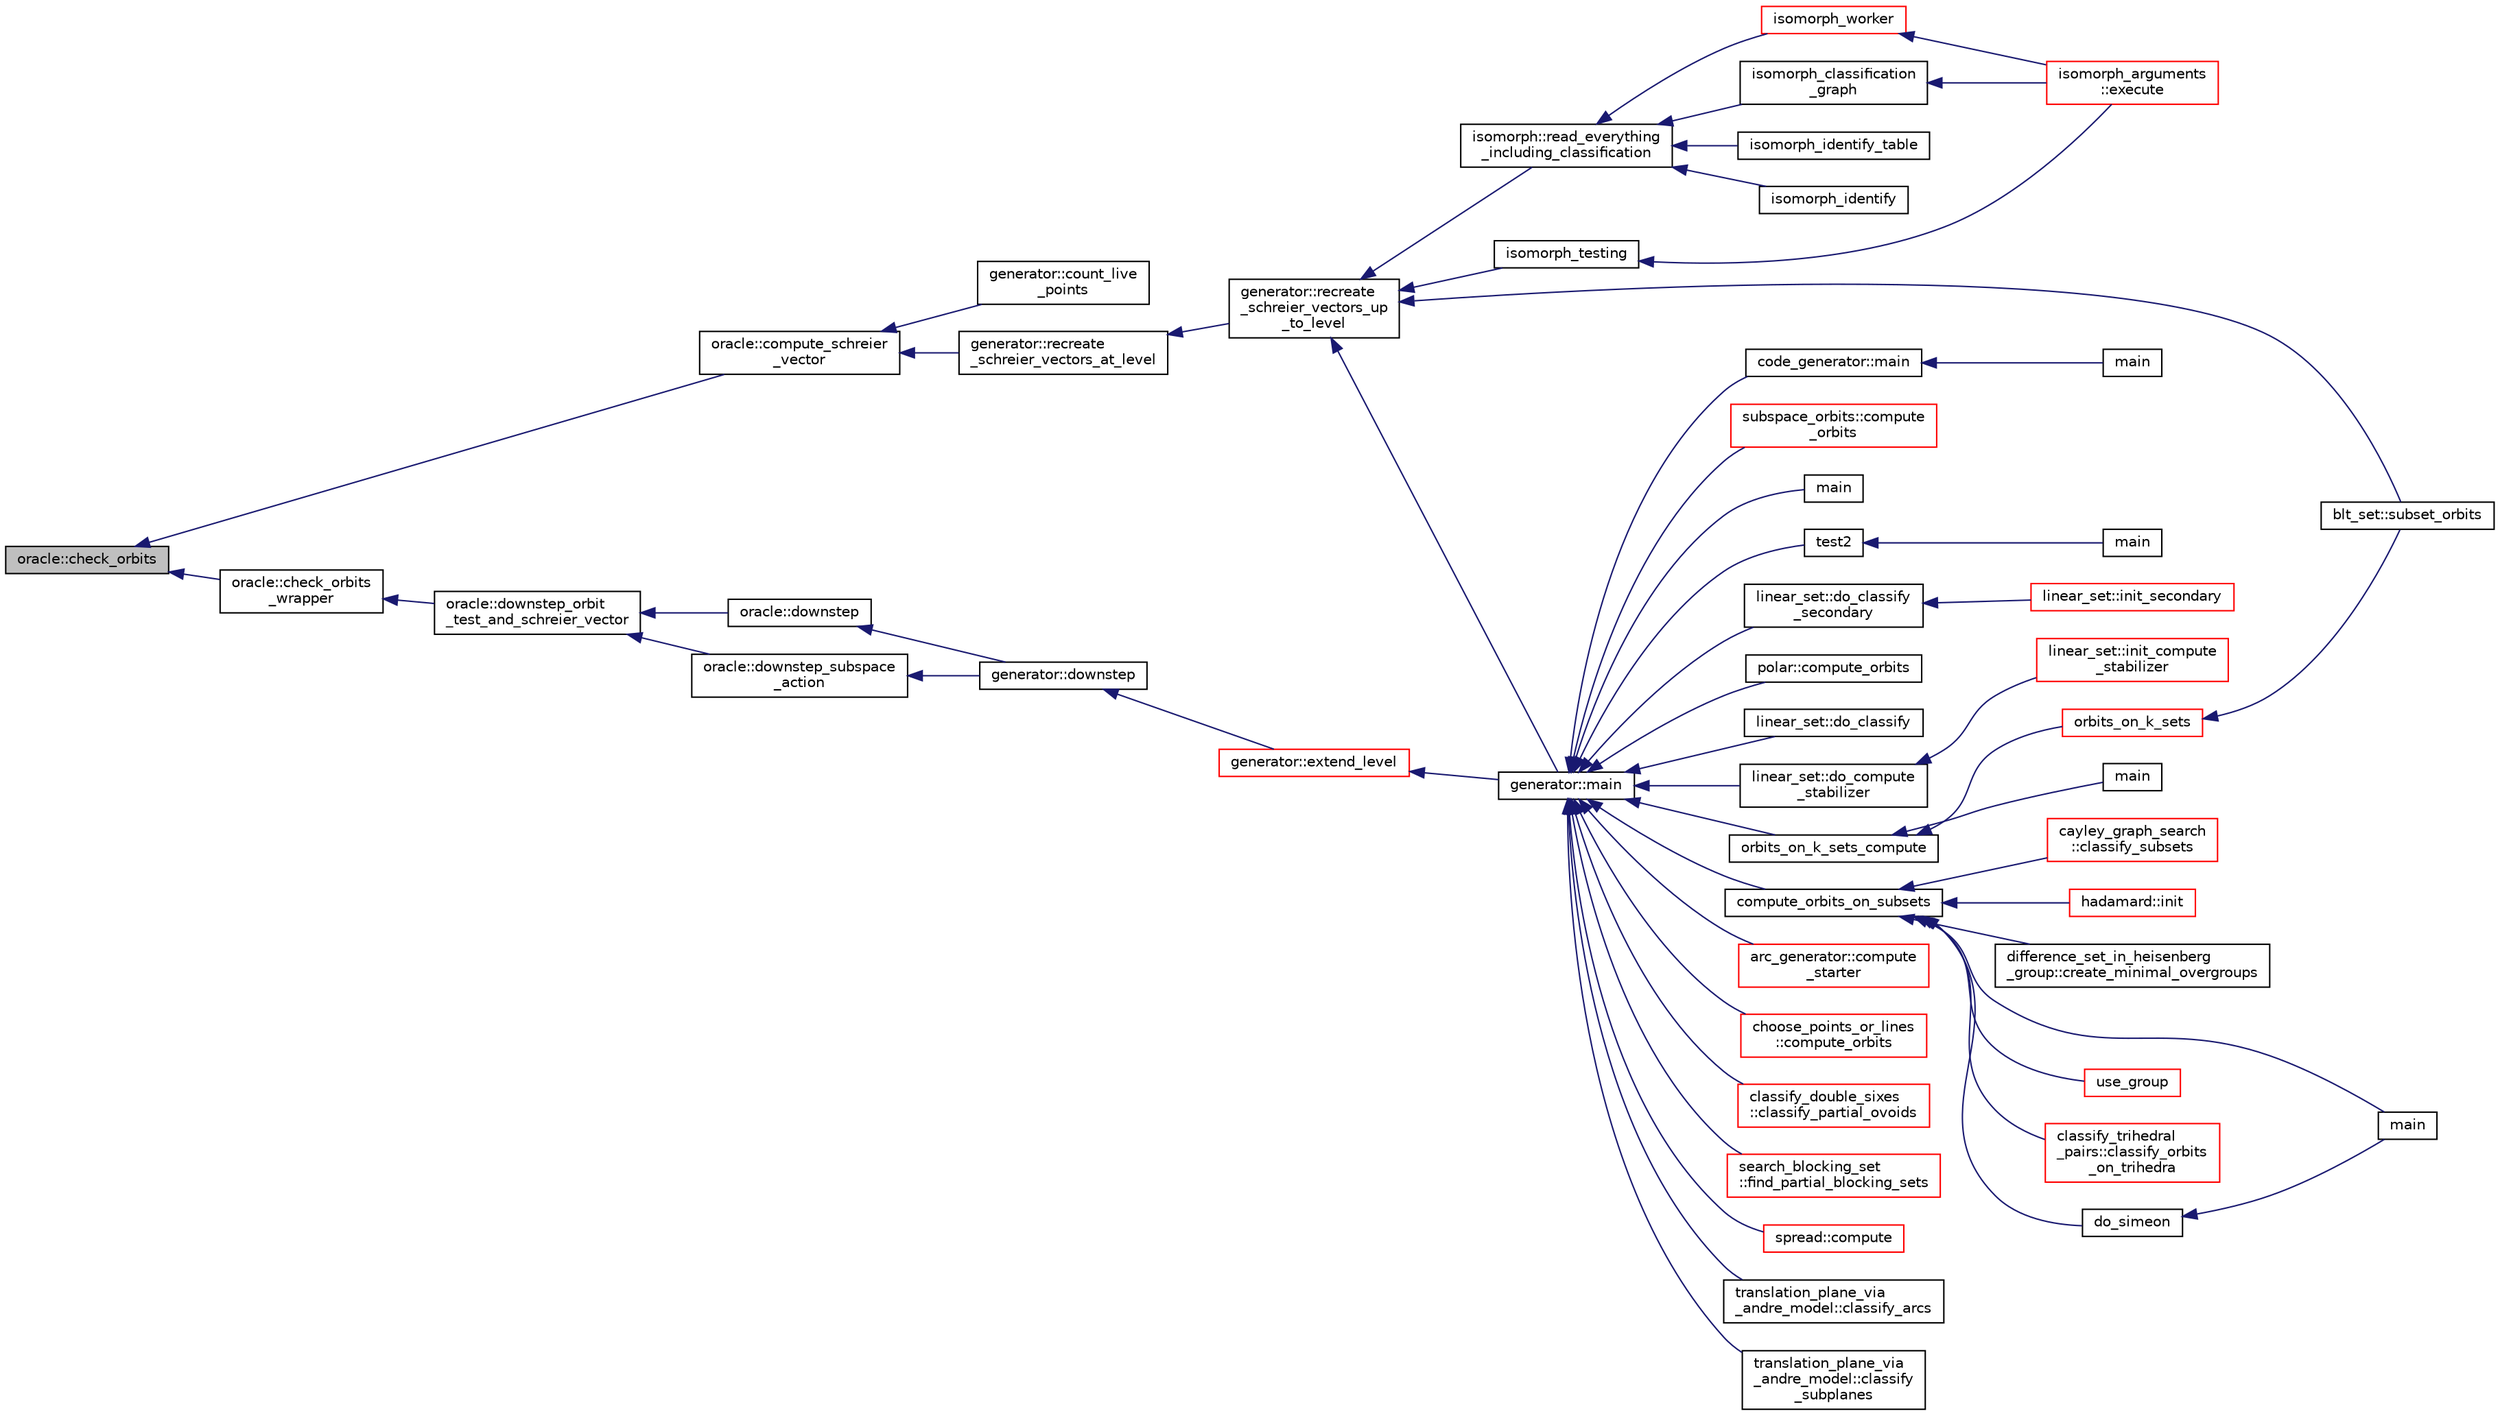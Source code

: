 digraph "oracle::check_orbits"
{
  edge [fontname="Helvetica",fontsize="10",labelfontname="Helvetica",labelfontsize="10"];
  node [fontname="Helvetica",fontsize="10",shape=record];
  rankdir="LR";
  Node74 [label="oracle::check_orbits",height=0.2,width=0.4,color="black", fillcolor="grey75", style="filled", fontcolor="black"];
  Node74 -> Node75 [dir="back",color="midnightblue",fontsize="10",style="solid",fontname="Helvetica"];
  Node75 [label="oracle::compute_schreier\l_vector",height=0.2,width=0.4,color="black", fillcolor="white", style="filled",URL="$d7/da7/classoracle.html#a1ba7d398b51ed70f89b5ea54adb7b089"];
  Node75 -> Node76 [dir="back",color="midnightblue",fontsize="10",style="solid",fontname="Helvetica"];
  Node76 [label="generator::recreate\l_schreier_vectors_at_level",height=0.2,width=0.4,color="black", fillcolor="white", style="filled",URL="$d7/d73/classgenerator.html#a7d190e196e7c9721c4135f40f01d922f"];
  Node76 -> Node77 [dir="back",color="midnightblue",fontsize="10",style="solid",fontname="Helvetica"];
  Node77 [label="generator::recreate\l_schreier_vectors_up\l_to_level",height=0.2,width=0.4,color="black", fillcolor="white", style="filled",URL="$d7/d73/classgenerator.html#a2ca7599e91bb012d41153aec95f081f7"];
  Node77 -> Node78 [dir="back",color="midnightblue",fontsize="10",style="solid",fontname="Helvetica"];
  Node78 [label="blt_set::subset_orbits",height=0.2,width=0.4,color="black", fillcolor="white", style="filled",URL="$d1/d3d/classblt__set.html#af8f79fc4346244acfa0e2c2d23c36993"];
  Node77 -> Node79 [dir="back",color="midnightblue",fontsize="10",style="solid",fontname="Helvetica"];
  Node79 [label="generator::main",height=0.2,width=0.4,color="black", fillcolor="white", style="filled",URL="$d7/d73/classgenerator.html#a01abff8e9f231bf0d82e2e8e0061f242"];
  Node79 -> Node80 [dir="back",color="midnightblue",fontsize="10",style="solid",fontname="Helvetica"];
  Node80 [label="main",height=0.2,width=0.4,color="black", fillcolor="white", style="filled",URL="$d2/d11/codes_8h.html#a217dbf8b442f20279ea00b898af96f52"];
  Node79 -> Node81 [dir="back",color="midnightblue",fontsize="10",style="solid",fontname="Helvetica"];
  Node81 [label="code_generator::main",height=0.2,width=0.4,color="black", fillcolor="white", style="filled",URL="$db/d37/classcode__generator.html#ab3cf3a306e4032c2b471ac95321c599f"];
  Node81 -> Node82 [dir="back",color="midnightblue",fontsize="10",style="solid",fontname="Helvetica"];
  Node82 [label="main",height=0.2,width=0.4,color="black", fillcolor="white", style="filled",URL="$d4/d4f/codes_8_c.html#a217dbf8b442f20279ea00b898af96f52"];
  Node79 -> Node83 [dir="back",color="midnightblue",fontsize="10",style="solid",fontname="Helvetica"];
  Node83 [label="test2",height=0.2,width=0.4,color="black", fillcolor="white", style="filled",URL="$d9/db0/factor__space_8_c.html#a39d73a812e5fd8f1bc111e948368cb10"];
  Node83 -> Node84 [dir="back",color="midnightblue",fontsize="10",style="solid",fontname="Helvetica"];
  Node84 [label="main",height=0.2,width=0.4,color="black", fillcolor="white", style="filled",URL="$d9/db0/factor__space_8_c.html#a3c04138a5bfe5d72780bb7e82a18e627"];
  Node79 -> Node85 [dir="back",color="midnightblue",fontsize="10",style="solid",fontname="Helvetica"];
  Node85 [label="polar::compute_orbits",height=0.2,width=0.4,color="black", fillcolor="white", style="filled",URL="$da/d1c/classpolar.html#ac4c3c4f95d14c74ff4a3ec3f3479a1da"];
  Node79 -> Node86 [dir="back",color="midnightblue",fontsize="10",style="solid",fontname="Helvetica"];
  Node86 [label="linear_set::do_classify",height=0.2,width=0.4,color="black", fillcolor="white", style="filled",URL="$dd/d86/classlinear__set.html#a3eb2dbce7fa8b71901dfc12f288ddd0c"];
  Node79 -> Node87 [dir="back",color="midnightblue",fontsize="10",style="solid",fontname="Helvetica"];
  Node87 [label="linear_set::do_classify\l_secondary",height=0.2,width=0.4,color="black", fillcolor="white", style="filled",URL="$dd/d86/classlinear__set.html#a47eb7f9995f3343abd3bdfbf9a9a9162"];
  Node87 -> Node88 [dir="back",color="midnightblue",fontsize="10",style="solid",fontname="Helvetica"];
  Node88 [label="linear_set::init_secondary",height=0.2,width=0.4,color="red", fillcolor="white", style="filled",URL="$dd/d86/classlinear__set.html#a7bf8cd7805559b5762921687a7c1ed97"];
  Node79 -> Node90 [dir="back",color="midnightblue",fontsize="10",style="solid",fontname="Helvetica"];
  Node90 [label="linear_set::do_compute\l_stabilizer",height=0.2,width=0.4,color="black", fillcolor="white", style="filled",URL="$dd/d86/classlinear__set.html#ae8f58ded28fb5370f4459cca42b7463b"];
  Node90 -> Node91 [dir="back",color="midnightblue",fontsize="10",style="solid",fontname="Helvetica"];
  Node91 [label="linear_set::init_compute\l_stabilizer",height=0.2,width=0.4,color="red", fillcolor="white", style="filled",URL="$dd/d86/classlinear__set.html#a0cc3eaec1896fdc977b62e94623b055b"];
  Node79 -> Node93 [dir="back",color="midnightblue",fontsize="10",style="solid",fontname="Helvetica"];
  Node93 [label="compute_orbits_on_subsets",height=0.2,width=0.4,color="black", fillcolor="white", style="filled",URL="$d3/d35/snakes__and__ladders__global_8_c.html#af33697aede0480110b1227f727252637"];
  Node93 -> Node94 [dir="back",color="midnightblue",fontsize="10",style="solid",fontname="Helvetica"];
  Node94 [label="cayley_graph_search\l::classify_subsets",height=0.2,width=0.4,color="red", fillcolor="white", style="filled",URL="$de/dae/classcayley__graph__search.html#a4cf8a90752e018a281481ac80ad52c4b"];
  Node93 -> Node97 [dir="back",color="midnightblue",fontsize="10",style="solid",fontname="Helvetica"];
  Node97 [label="hadamard::init",height=0.2,width=0.4,color="red", fillcolor="white", style="filled",URL="$d7/dbb/classhadamard.html#a16af359850b8bdd0d2a73e260d496c33"];
  Node93 -> Node99 [dir="back",color="midnightblue",fontsize="10",style="solid",fontname="Helvetica"];
  Node99 [label="difference_set_in_heisenberg\l_group::create_minimal_overgroups",height=0.2,width=0.4,color="black", fillcolor="white", style="filled",URL="$de/d8a/classdifference__set__in__heisenberg__group.html#a9bde5ad5da3ebaebf98fbfd3e8110b79"];
  Node93 -> Node100 [dir="back",color="midnightblue",fontsize="10",style="solid",fontname="Helvetica"];
  Node100 [label="main",height=0.2,width=0.4,color="black", fillcolor="white", style="filled",URL="$d5/d13/simeon_8_c.html#ae66f6b31b5ad750f1fe042a706a4e3d4"];
  Node93 -> Node101 [dir="back",color="midnightblue",fontsize="10",style="solid",fontname="Helvetica"];
  Node101 [label="do_simeon",height=0.2,width=0.4,color="black", fillcolor="white", style="filled",URL="$d5/d13/simeon_8_c.html#a36cf3f9cb484fa44da7a7dfcbe9385d0"];
  Node101 -> Node100 [dir="back",color="midnightblue",fontsize="10",style="solid",fontname="Helvetica"];
  Node93 -> Node102 [dir="back",color="midnightblue",fontsize="10",style="solid",fontname="Helvetica"];
  Node102 [label="use_group",height=0.2,width=0.4,color="red", fillcolor="white", style="filled",URL="$d9/d9f/all__cliques_8_c.html#aba62531e97173264c39afe2c7857af31"];
  Node93 -> Node104 [dir="back",color="midnightblue",fontsize="10",style="solid",fontname="Helvetica"];
  Node104 [label="classify_trihedral\l_pairs::classify_orbits\l_on_trihedra",height=0.2,width=0.4,color="red", fillcolor="white", style="filled",URL="$d1/d21/classclassify__trihedral__pairs.html#a99625621bfba4bb65b3d60304b306539"];
  Node79 -> Node111 [dir="back",color="midnightblue",fontsize="10",style="solid",fontname="Helvetica"];
  Node111 [label="orbits_on_k_sets_compute",height=0.2,width=0.4,color="black", fillcolor="white", style="filled",URL="$d3/d35/snakes__and__ladders__global_8_c.html#a96743526b15703539d544499276aaa71"];
  Node111 -> Node112 [dir="back",color="midnightblue",fontsize="10",style="solid",fontname="Helvetica"];
  Node112 [label="main",height=0.2,width=0.4,color="black", fillcolor="white", style="filled",URL="$d9/d5f/example__fano__plane_8_c.html#ae66f6b31b5ad750f1fe042a706a4e3d4"];
  Node111 -> Node113 [dir="back",color="midnightblue",fontsize="10",style="solid",fontname="Helvetica"];
  Node113 [label="orbits_on_k_sets",height=0.2,width=0.4,color="red", fillcolor="white", style="filled",URL="$d3/d35/snakes__and__ladders__global_8_c.html#afe3d79116aa8b4d1a93d444a3a979b6e"];
  Node113 -> Node78 [dir="back",color="midnightblue",fontsize="10",style="solid",fontname="Helvetica"];
  Node79 -> Node121 [dir="back",color="midnightblue",fontsize="10",style="solid",fontname="Helvetica"];
  Node121 [label="arc_generator::compute\l_starter",height=0.2,width=0.4,color="red", fillcolor="white", style="filled",URL="$d4/d21/classarc__generator.html#aad1dcec3a1c302e743d574bd1ac857d9"];
  Node79 -> Node126 [dir="back",color="midnightblue",fontsize="10",style="solid",fontname="Helvetica"];
  Node126 [label="choose_points_or_lines\l::compute_orbits",height=0.2,width=0.4,color="red", fillcolor="white", style="filled",URL="$d6/d75/classchoose__points__or__lines.html#adc353e2d41dc8a39563322c8cdd85f61"];
  Node79 -> Node128 [dir="back",color="midnightblue",fontsize="10",style="solid",fontname="Helvetica"];
  Node128 [label="classify_double_sixes\l::classify_partial_ovoids",height=0.2,width=0.4,color="red", fillcolor="white", style="filled",URL="$dd/d23/classclassify__double__sixes.html#a2253fca143a0e8a3e39655eb05668ae9"];
  Node79 -> Node130 [dir="back",color="midnightblue",fontsize="10",style="solid",fontname="Helvetica"];
  Node130 [label="search_blocking_set\l::find_partial_blocking_sets",height=0.2,width=0.4,color="red", fillcolor="white", style="filled",URL="$dc/d36/classsearch__blocking__set.html#ad3fdb3d356db75a02c406bc9d4e9e9b6"];
  Node79 -> Node132 [dir="back",color="midnightblue",fontsize="10",style="solid",fontname="Helvetica"];
  Node132 [label="spread::compute",height=0.2,width=0.4,color="red", fillcolor="white", style="filled",URL="$da/dc1/classspread.html#a9674466d3e03b8dad79882299c638a21"];
  Node79 -> Node134 [dir="back",color="midnightblue",fontsize="10",style="solid",fontname="Helvetica"];
  Node134 [label="translation_plane_via\l_andre_model::classify_arcs",height=0.2,width=0.4,color="black", fillcolor="white", style="filled",URL="$d1/dcc/classtranslation__plane__via__andre__model.html#ac8f002e812a8b152d41e806688601c5e"];
  Node79 -> Node135 [dir="back",color="midnightblue",fontsize="10",style="solid",fontname="Helvetica"];
  Node135 [label="translation_plane_via\l_andre_model::classify\l_subplanes",height=0.2,width=0.4,color="black", fillcolor="white", style="filled",URL="$d1/dcc/classtranslation__plane__via__andre__model.html#a794fefa95f0a7f7b887133375988ee55"];
  Node79 -> Node136 [dir="back",color="midnightblue",fontsize="10",style="solid",fontname="Helvetica"];
  Node136 [label="subspace_orbits::compute\l_orbits",height=0.2,width=0.4,color="red", fillcolor="white", style="filled",URL="$d2/d9f/classsubspace__orbits.html#a2778f8d49cde1675de1ef6acfe180b63"];
  Node77 -> Node138 [dir="back",color="midnightblue",fontsize="10",style="solid",fontname="Helvetica"];
  Node138 [label="isomorph::read_everything\l_including_classification",height=0.2,width=0.4,color="black", fillcolor="white", style="filled",URL="$d3/d5f/classisomorph.html#aa6a56e4522d3133a6ea65c9ac6de3924"];
  Node138 -> Node139 [dir="back",color="midnightblue",fontsize="10",style="solid",fontname="Helvetica"];
  Node139 [label="isomorph_classification\l_graph",height=0.2,width=0.4,color="black", fillcolor="white", style="filled",URL="$d4/d7e/isomorph__global_8_c.html#a027e803e6cab7af4c400a71663bf4715"];
  Node139 -> Node118 [dir="back",color="midnightblue",fontsize="10",style="solid",fontname="Helvetica"];
  Node118 [label="isomorph_arguments\l::execute",height=0.2,width=0.4,color="red", fillcolor="white", style="filled",URL="$d5/de4/classisomorph__arguments.html#aa85e472d14906abdd5672dc66027583e"];
  Node138 -> Node140 [dir="back",color="midnightblue",fontsize="10",style="solid",fontname="Helvetica"];
  Node140 [label="isomorph_identify",height=0.2,width=0.4,color="black", fillcolor="white", style="filled",URL="$d4/d7e/isomorph__global_8_c.html#aa0fe57c73d5668eee10a6022ada7f6a3"];
  Node138 -> Node141 [dir="back",color="midnightblue",fontsize="10",style="solid",fontname="Helvetica"];
  Node141 [label="isomorph_identify_table",height=0.2,width=0.4,color="black", fillcolor="white", style="filled",URL="$d4/d7e/isomorph__global_8_c.html#a9fd19ea945561cf2a6bb5c72dd4b1cb2"];
  Node138 -> Node142 [dir="back",color="midnightblue",fontsize="10",style="solid",fontname="Helvetica"];
  Node142 [label="isomorph_worker",height=0.2,width=0.4,color="red", fillcolor="white", style="filled",URL="$d4/d7e/isomorph__global_8_c.html#ace3bb6ec719b02a35534309d4d3fe99a"];
  Node142 -> Node118 [dir="back",color="midnightblue",fontsize="10",style="solid",fontname="Helvetica"];
  Node77 -> Node143 [dir="back",color="midnightblue",fontsize="10",style="solid",fontname="Helvetica"];
  Node143 [label="isomorph_testing",height=0.2,width=0.4,color="black", fillcolor="white", style="filled",URL="$d4/d7e/isomorph__global_8_c.html#a5a73cbe9f89c4727f086482ee2d238f9"];
  Node143 -> Node118 [dir="back",color="midnightblue",fontsize="10",style="solid",fontname="Helvetica"];
  Node75 -> Node144 [dir="back",color="midnightblue",fontsize="10",style="solid",fontname="Helvetica"];
  Node144 [label="generator::count_live\l_points",height=0.2,width=0.4,color="black", fillcolor="white", style="filled",URL="$d7/d73/classgenerator.html#a69c137b9ff2a32106eaaee315dee28ce"];
  Node74 -> Node145 [dir="back",color="midnightblue",fontsize="10",style="solid",fontname="Helvetica"];
  Node145 [label="oracle::check_orbits\l_wrapper",height=0.2,width=0.4,color="black", fillcolor="white", style="filled",URL="$d7/da7/classoracle.html#ad44ea4b6d3c607879221f41944d02f73"];
  Node145 -> Node146 [dir="back",color="midnightblue",fontsize="10",style="solid",fontname="Helvetica"];
  Node146 [label="oracle::downstep_orbit\l_test_and_schreier_vector",height=0.2,width=0.4,color="black", fillcolor="white", style="filled",URL="$d7/da7/classoracle.html#a140c3df3ca2f645e364b5cd644c088ab"];
  Node146 -> Node147 [dir="back",color="midnightblue",fontsize="10",style="solid",fontname="Helvetica"];
  Node147 [label="oracle::downstep",height=0.2,width=0.4,color="black", fillcolor="white", style="filled",URL="$d7/da7/classoracle.html#a4fbc6710b45e5af5c2fb5bc3aa6d3bb1"];
  Node147 -> Node148 [dir="back",color="midnightblue",fontsize="10",style="solid",fontname="Helvetica"];
  Node148 [label="generator::downstep",height=0.2,width=0.4,color="black", fillcolor="white", style="filled",URL="$d7/d73/classgenerator.html#ad90bc284af0b5f5beae960a0bd7a5b43"];
  Node148 -> Node149 [dir="back",color="midnightblue",fontsize="10",style="solid",fontname="Helvetica"];
  Node149 [label="generator::extend_level",height=0.2,width=0.4,color="red", fillcolor="white", style="filled",URL="$d7/d73/classgenerator.html#a91b84d80ccec0cd2136bc221c30e0f8e"];
  Node149 -> Node79 [dir="back",color="midnightblue",fontsize="10",style="solid",fontname="Helvetica"];
  Node146 -> Node157 [dir="back",color="midnightblue",fontsize="10",style="solid",fontname="Helvetica"];
  Node157 [label="oracle::downstep_subspace\l_action",height=0.2,width=0.4,color="black", fillcolor="white", style="filled",URL="$d7/da7/classoracle.html#a26f568b84b1ca2c24f619278ac88c407"];
  Node157 -> Node148 [dir="back",color="midnightblue",fontsize="10",style="solid",fontname="Helvetica"];
}
